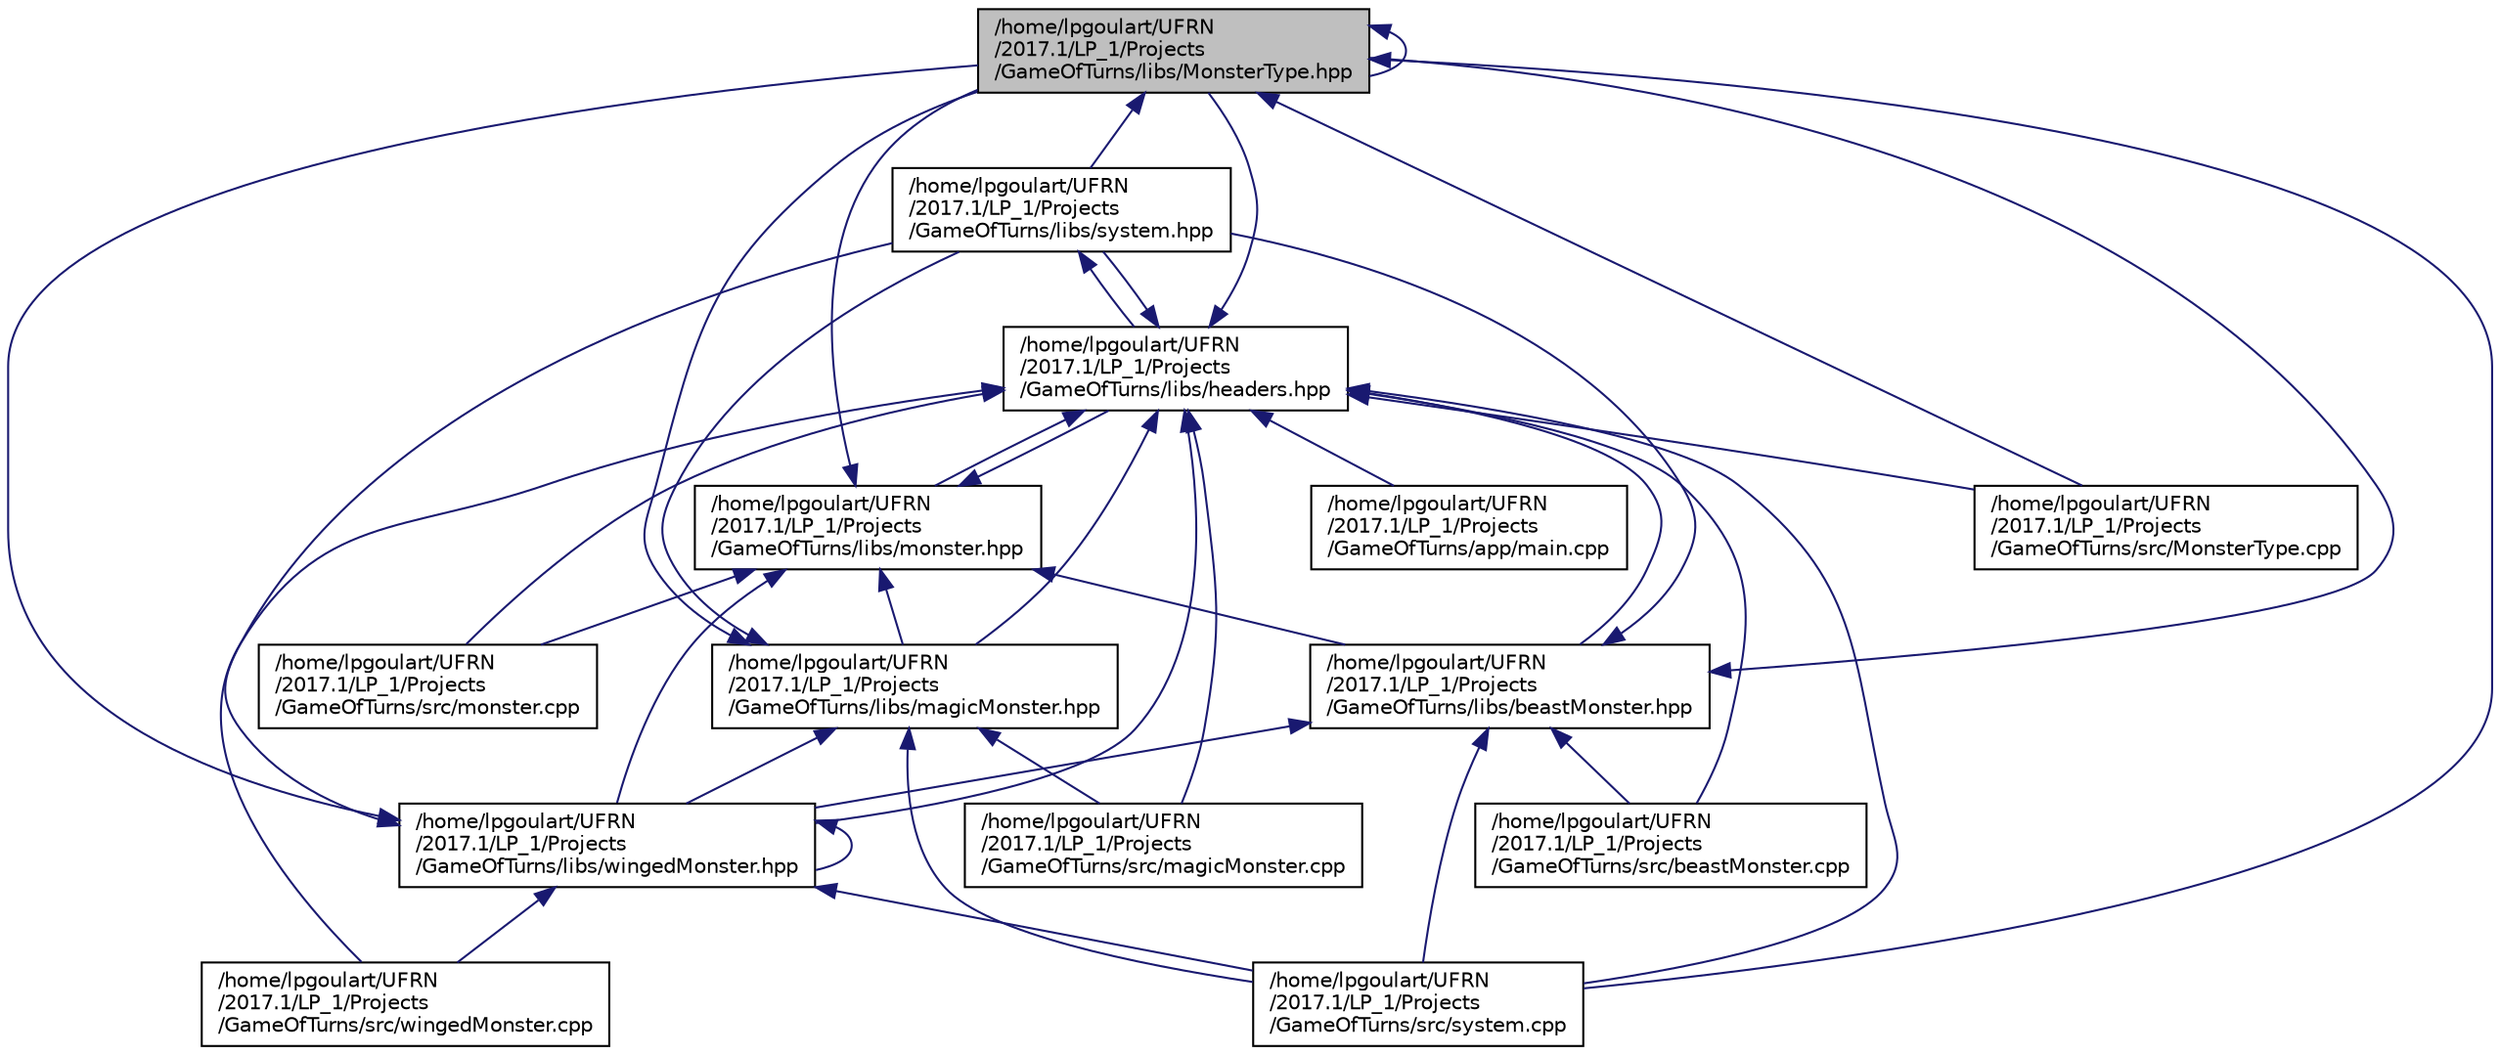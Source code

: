 digraph "/home/lpgoulart/UFRN/2017.1/LP_1/Projects/GameOfTurns/libs/MonsterType.hpp"
{
  edge [fontname="Helvetica",fontsize="10",labelfontname="Helvetica",labelfontsize="10"];
  node [fontname="Helvetica",fontsize="10",shape=record];
  Node1 [label="/home/lpgoulart/UFRN\l/2017.1/LP_1/Projects\l/GameOfTurns/libs/MonsterType.hpp",height=0.2,width=0.4,color="black", fillcolor="grey75", style="filled", fontcolor="black"];
  Node1 -> Node2 [dir="back",color="midnightblue",fontsize="10",style="solid",fontname="Helvetica"];
  Node2 [label="/home/lpgoulart/UFRN\l/2017.1/LP_1/Projects\l/GameOfTurns/libs/system.hpp",height=0.2,width=0.4,color="black", fillcolor="white", style="filled",URL="$system_8hpp.html"];
  Node2 -> Node3 [dir="back",color="midnightblue",fontsize="10",style="solid",fontname="Helvetica"];
  Node3 [label="/home/lpgoulart/UFRN\l/2017.1/LP_1/Projects\l/GameOfTurns/libs/headers.hpp",height=0.2,width=0.4,color="black", fillcolor="white", style="filled",URL="$headers_8hpp.html"];
  Node3 -> Node4 [dir="back",color="midnightblue",fontsize="10",style="solid",fontname="Helvetica"];
  Node4 [label="/home/lpgoulart/UFRN\l/2017.1/LP_1/Projects\l/GameOfTurns/app/main.cpp",height=0.2,width=0.4,color="black", fillcolor="white", style="filled",URL="$main_8cpp.html"];
  Node3 -> Node2 [dir="back",color="midnightblue",fontsize="10",style="solid",fontname="Helvetica"];
  Node3 -> Node1 [dir="back",color="midnightblue",fontsize="10",style="solid",fontname="Helvetica"];
  Node3 -> Node5 [dir="back",color="midnightblue",fontsize="10",style="solid",fontname="Helvetica"];
  Node5 [label="/home/lpgoulart/UFRN\l/2017.1/LP_1/Projects\l/GameOfTurns/libs/monster.hpp",height=0.2,width=0.4,color="black", fillcolor="white", style="filled",URL="$monster_8hpp.html"];
  Node5 -> Node1 [dir="back",color="midnightblue",fontsize="10",style="solid",fontname="Helvetica"];
  Node5 -> Node6 [dir="back",color="midnightblue",fontsize="10",style="solid",fontname="Helvetica"];
  Node6 [label="/home/lpgoulart/UFRN\l/2017.1/LP_1/Projects\l/GameOfTurns/libs/magicMonster.hpp",height=0.2,width=0.4,color="black", fillcolor="white", style="filled",URL="$magicMonster_8hpp.html"];
  Node6 -> Node1 [dir="back",color="midnightblue",fontsize="10",style="solid",fontname="Helvetica"];
  Node6 -> Node7 [dir="back",color="midnightblue",fontsize="10",style="solid",fontname="Helvetica"];
  Node7 [label="/home/lpgoulart/UFRN\l/2017.1/LP_1/Projects\l/GameOfTurns/libs/wingedMonster.hpp",height=0.2,width=0.4,color="black", fillcolor="white", style="filled",URL="$wingedMonster_8hpp.html"];
  Node7 -> Node1 [dir="back",color="midnightblue",fontsize="10",style="solid",fontname="Helvetica"];
  Node7 -> Node7 [dir="back",color="midnightblue",fontsize="10",style="solid",fontname="Helvetica"];
  Node7 -> Node2 [dir="back",color="midnightblue",fontsize="10",style="solid",fontname="Helvetica"];
  Node7 -> Node8 [dir="back",color="midnightblue",fontsize="10",style="solid",fontname="Helvetica"];
  Node8 [label="/home/lpgoulart/UFRN\l/2017.1/LP_1/Projects\l/GameOfTurns/src/system.cpp",height=0.2,width=0.4,color="black", fillcolor="white", style="filled",URL="$system_8cpp.html"];
  Node7 -> Node9 [dir="back",color="midnightblue",fontsize="10",style="solid",fontname="Helvetica"];
  Node9 [label="/home/lpgoulart/UFRN\l/2017.1/LP_1/Projects\l/GameOfTurns/src/wingedMonster.cpp",height=0.2,width=0.4,color="black", fillcolor="white", style="filled",URL="$wingedMonster_8cpp.html"];
  Node6 -> Node2 [dir="back",color="midnightblue",fontsize="10",style="solid",fontname="Helvetica"];
  Node6 -> Node10 [dir="back",color="midnightblue",fontsize="10",style="solid",fontname="Helvetica"];
  Node10 [label="/home/lpgoulart/UFRN\l/2017.1/LP_1/Projects\l/GameOfTurns/src/magicMonster.cpp",height=0.2,width=0.4,color="black", fillcolor="white", style="filled",URL="$magicMonster_8cpp.html"];
  Node6 -> Node8 [dir="back",color="midnightblue",fontsize="10",style="solid",fontname="Helvetica"];
  Node5 -> Node7 [dir="back",color="midnightblue",fontsize="10",style="solid",fontname="Helvetica"];
  Node5 -> Node11 [dir="back",color="midnightblue",fontsize="10",style="solid",fontname="Helvetica"];
  Node11 [label="/home/lpgoulart/UFRN\l/2017.1/LP_1/Projects\l/GameOfTurns/libs/beastMonster.hpp",height=0.2,width=0.4,color="black", fillcolor="white", style="filled",URL="$beastMonster_8hpp.html"];
  Node11 -> Node7 [dir="back",color="midnightblue",fontsize="10",style="solid",fontname="Helvetica"];
  Node11 -> Node1 [dir="back",color="midnightblue",fontsize="10",style="solid",fontname="Helvetica"];
  Node11 -> Node2 [dir="back",color="midnightblue",fontsize="10",style="solid",fontname="Helvetica"];
  Node11 -> Node12 [dir="back",color="midnightblue",fontsize="10",style="solid",fontname="Helvetica"];
  Node12 [label="/home/lpgoulart/UFRN\l/2017.1/LP_1/Projects\l/GameOfTurns/src/beastMonster.cpp",height=0.2,width=0.4,color="black", fillcolor="white", style="filled",URL="$beastMonster_8cpp.html"];
  Node11 -> Node8 [dir="back",color="midnightblue",fontsize="10",style="solid",fontname="Helvetica"];
  Node5 -> Node3 [dir="back",color="midnightblue",fontsize="10",style="solid",fontname="Helvetica"];
  Node5 -> Node13 [dir="back",color="midnightblue",fontsize="10",style="solid",fontname="Helvetica"];
  Node13 [label="/home/lpgoulart/UFRN\l/2017.1/LP_1/Projects\l/GameOfTurns/src/monster.cpp",height=0.2,width=0.4,color="black", fillcolor="white", style="filled",URL="$monster_8cpp.html"];
  Node3 -> Node6 [dir="back",color="midnightblue",fontsize="10",style="solid",fontname="Helvetica"];
  Node3 -> Node7 [dir="back",color="midnightblue",fontsize="10",style="solid",fontname="Helvetica"];
  Node3 -> Node11 [dir="back",color="midnightblue",fontsize="10",style="solid",fontname="Helvetica"];
  Node3 -> Node12 [dir="back",color="midnightblue",fontsize="10",style="solid",fontname="Helvetica"];
  Node3 -> Node10 [dir="back",color="midnightblue",fontsize="10",style="solid",fontname="Helvetica"];
  Node3 -> Node13 [dir="back",color="midnightblue",fontsize="10",style="solid",fontname="Helvetica"];
  Node3 -> Node14 [dir="back",color="midnightblue",fontsize="10",style="solid",fontname="Helvetica"];
  Node14 [label="/home/lpgoulart/UFRN\l/2017.1/LP_1/Projects\l/GameOfTurns/src/MonsterType.cpp",height=0.2,width=0.4,color="black", fillcolor="white", style="filled",URL="$MonsterType_8cpp.html"];
  Node3 -> Node8 [dir="back",color="midnightblue",fontsize="10",style="solid",fontname="Helvetica"];
  Node3 -> Node9 [dir="back",color="midnightblue",fontsize="10",style="solid",fontname="Helvetica"];
  Node1 -> Node1 [dir="back",color="midnightblue",fontsize="10",style="solid",fontname="Helvetica"];
  Node1 -> Node14 [dir="back",color="midnightblue",fontsize="10",style="solid",fontname="Helvetica"];
  Node1 -> Node8 [dir="back",color="midnightblue",fontsize="10",style="solid",fontname="Helvetica"];
}
